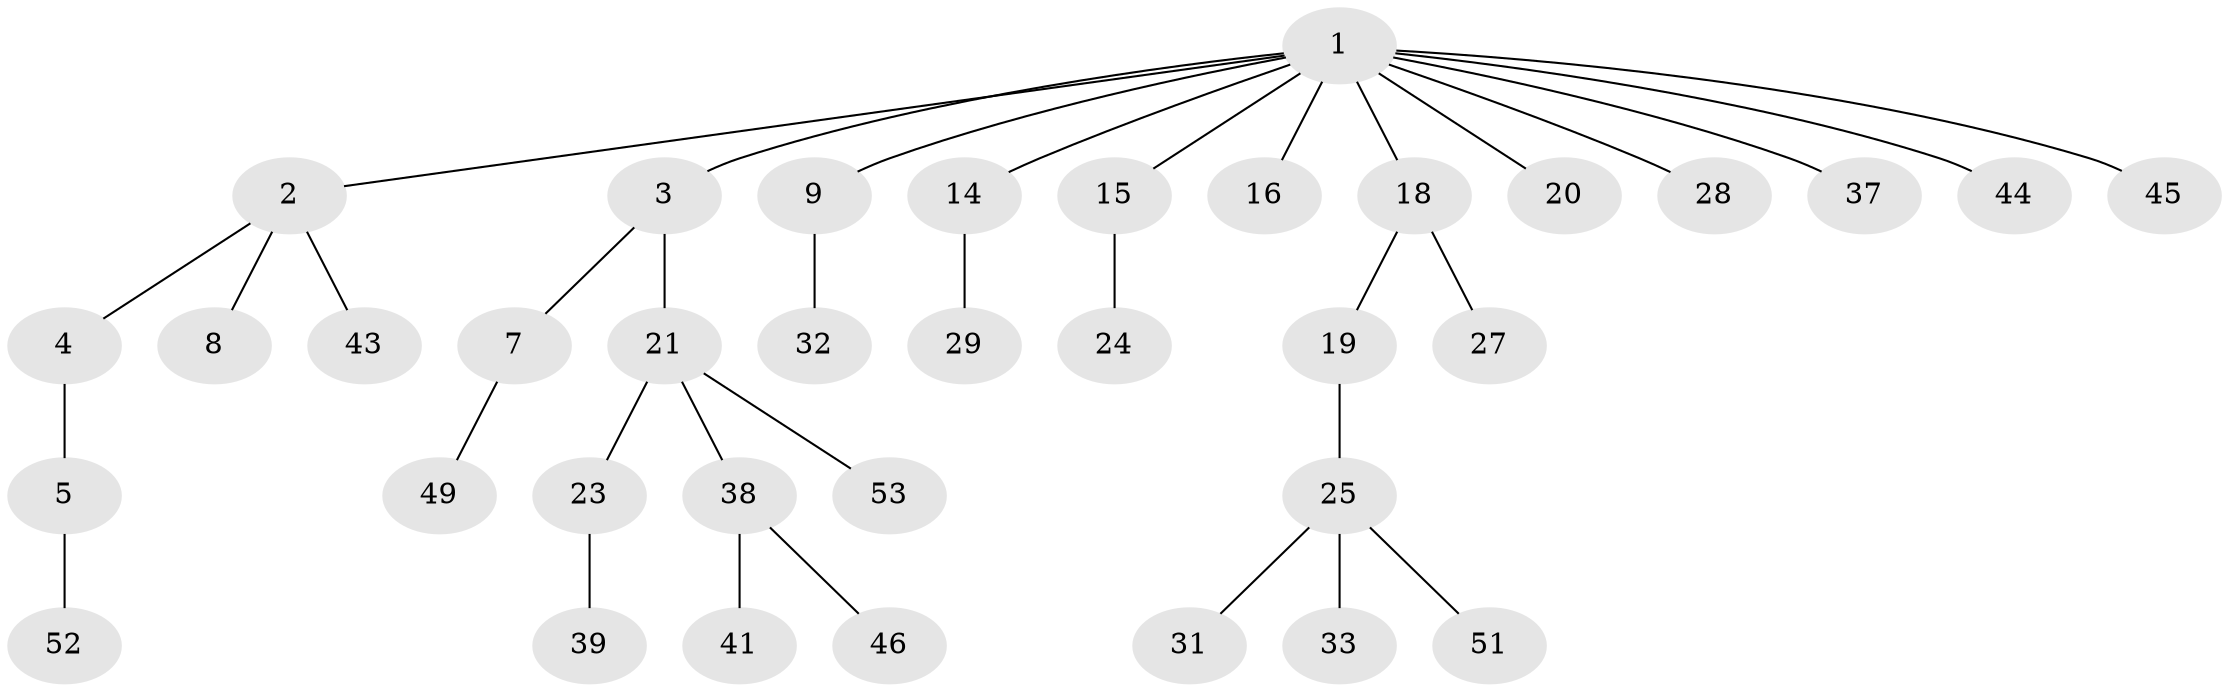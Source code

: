 // original degree distribution, {8: 0.018518518518518517, 4: 0.07407407407407407, 3: 0.1111111111111111, 1: 0.5370370370370371, 2: 0.2222222222222222, 6: 0.018518518518518517, 5: 0.018518518518518517}
// Generated by graph-tools (version 1.1) at 2025/42/03/06/25 10:42:04]
// undirected, 36 vertices, 35 edges
graph export_dot {
graph [start="1"]
  node [color=gray90,style=filled];
  1 [super="+10"];
  2 [super="+11"];
  3;
  4 [super="+6"];
  5 [super="+47"];
  7 [super="+12"];
  8 [super="+54"];
  9 [super="+13"];
  14 [super="+42"];
  15 [super="+30"];
  16 [super="+17"];
  18 [super="+36"];
  19;
  20 [super="+22"];
  21 [super="+50"];
  23 [super="+34"];
  24 [super="+35"];
  25 [super="+26"];
  27;
  28;
  29;
  31;
  32 [super="+48"];
  33;
  37;
  38 [super="+40"];
  39;
  41;
  43;
  44;
  45;
  46;
  49;
  51;
  52;
  53;
  1 -- 2;
  1 -- 3;
  1 -- 9;
  1 -- 15;
  1 -- 16;
  1 -- 28;
  1 -- 37;
  1 -- 18;
  1 -- 20;
  1 -- 44;
  1 -- 45;
  1 -- 14;
  2 -- 4;
  2 -- 8;
  2 -- 43;
  3 -- 7;
  3 -- 21;
  4 -- 5;
  5 -- 52;
  7 -- 49;
  9 -- 32;
  14 -- 29;
  15 -- 24;
  18 -- 19;
  18 -- 27;
  19 -- 25;
  21 -- 23;
  21 -- 38;
  21 -- 53;
  23 -- 39;
  25 -- 33;
  25 -- 51;
  25 -- 31;
  38 -- 41;
  38 -- 46;
}
